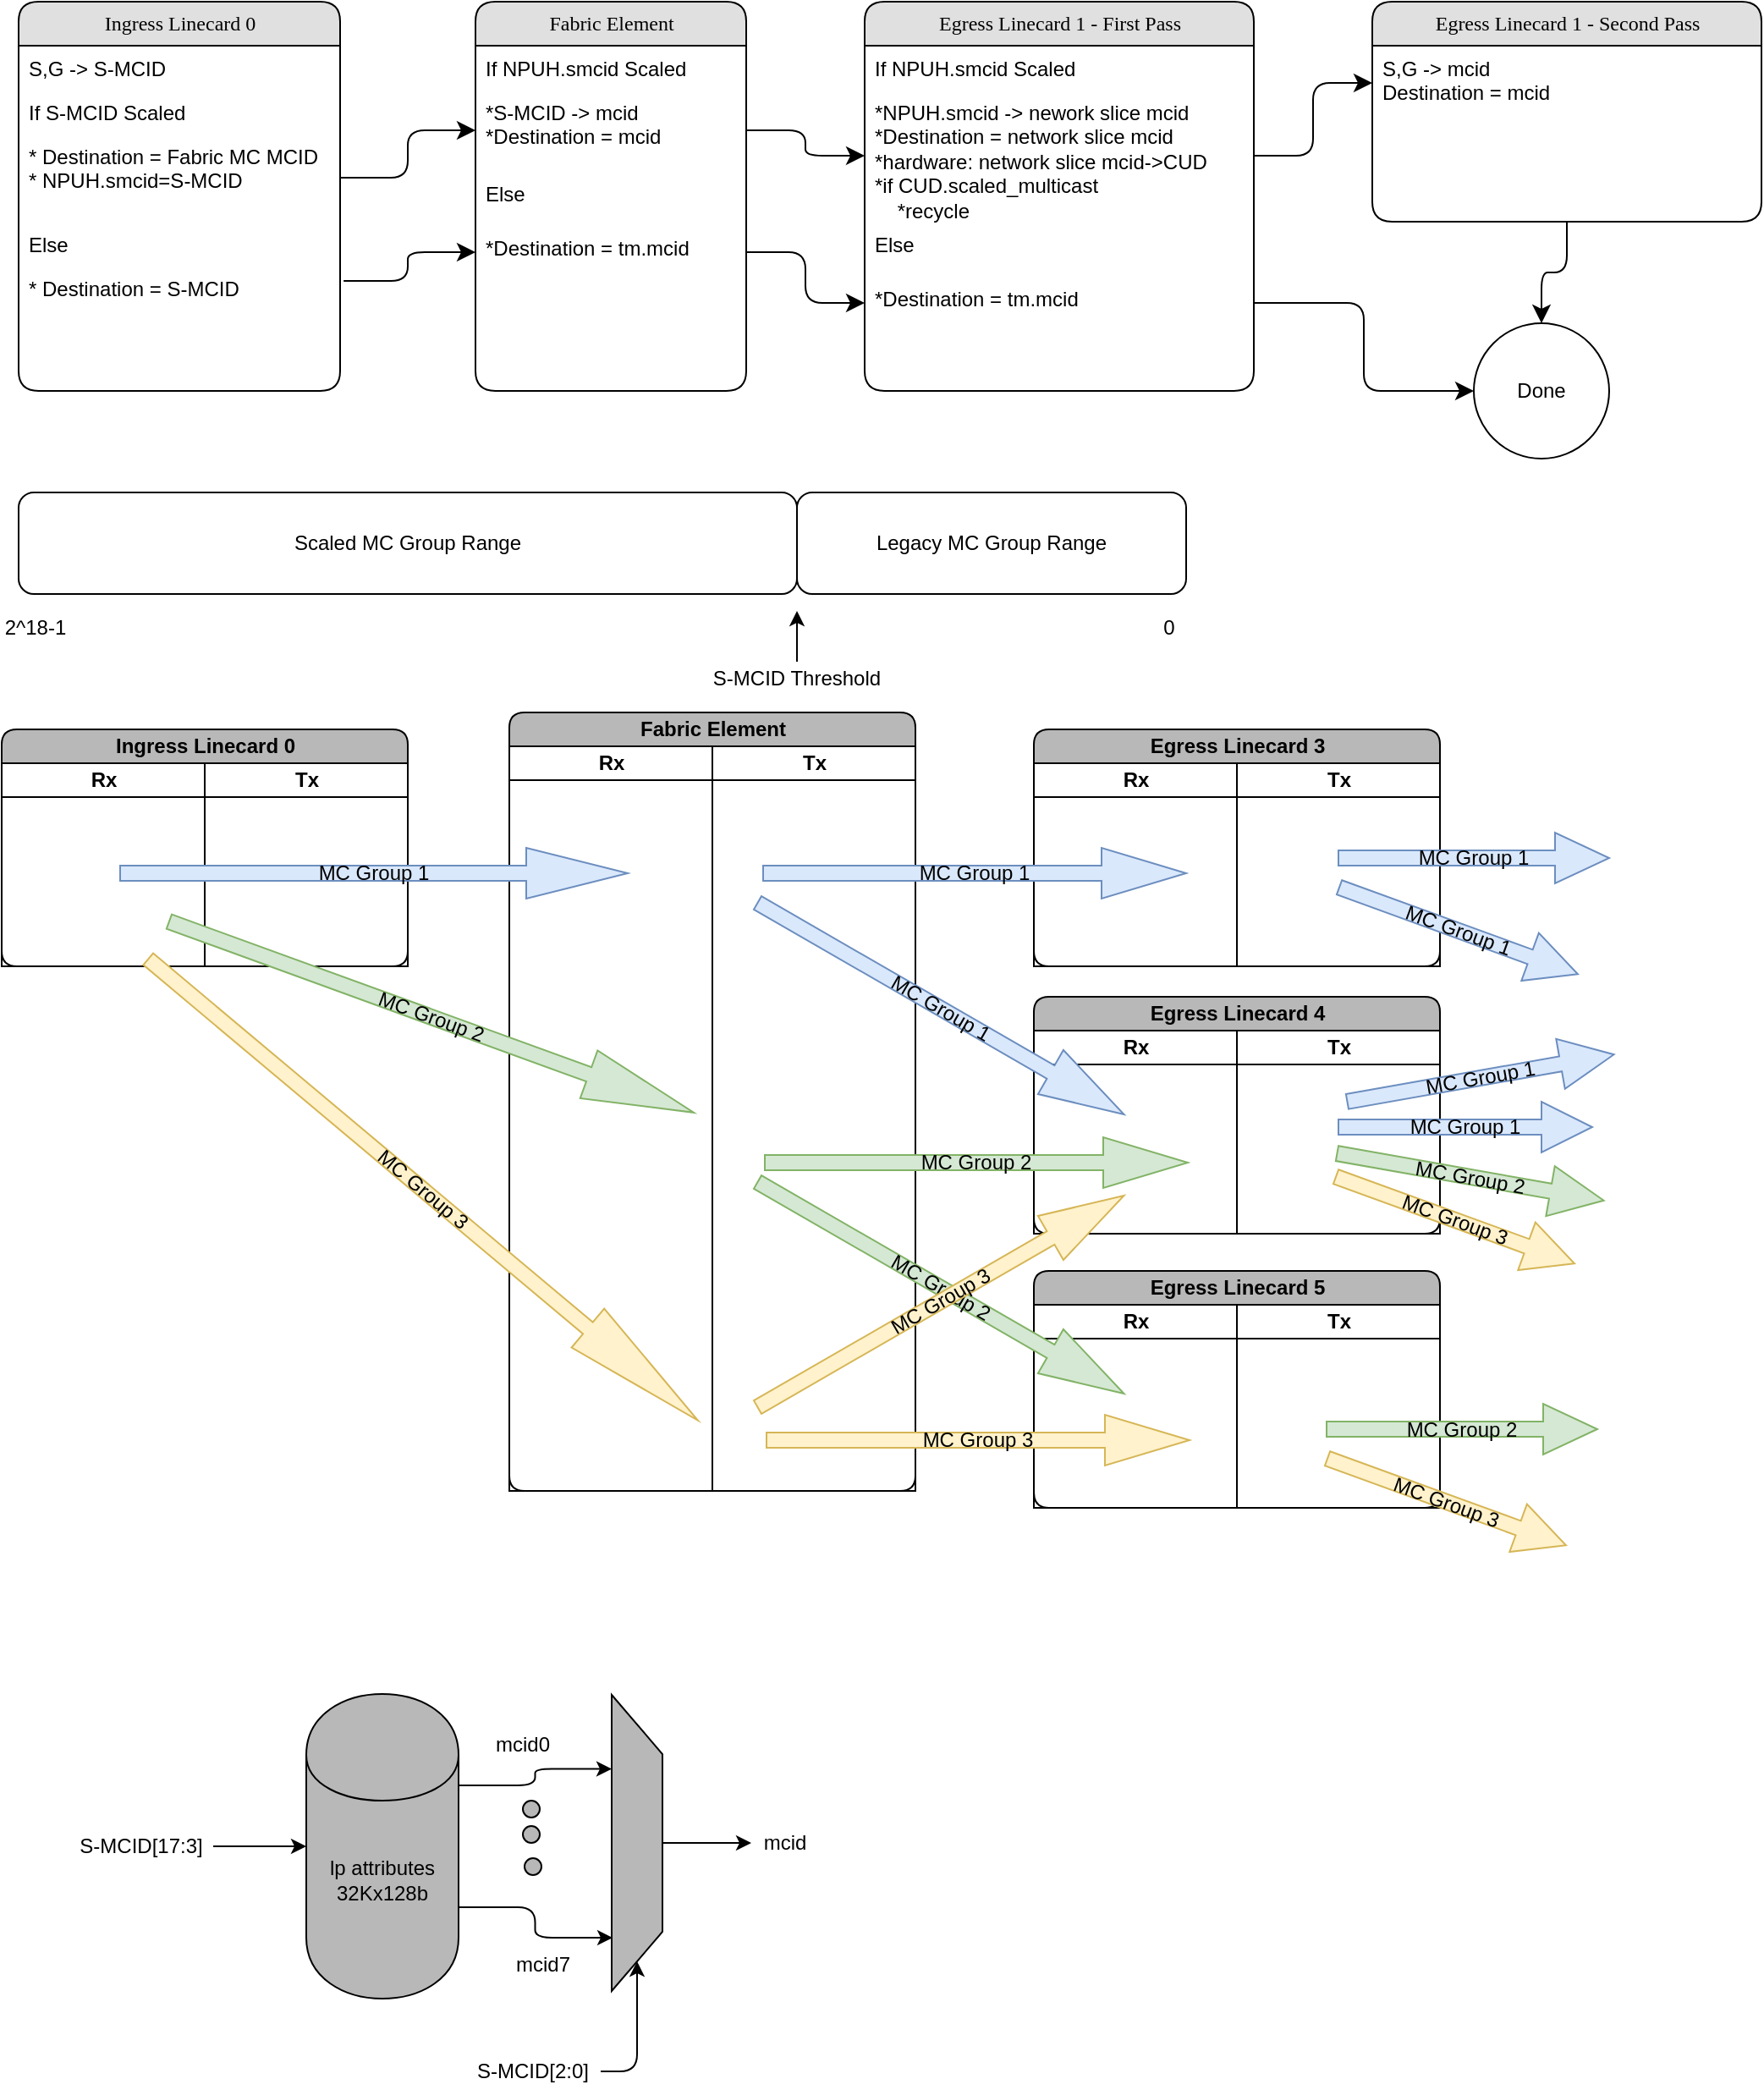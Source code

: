 <mxfile version="12.3.2" type="device" pages="1"><diagram name="Page-1" id="b520641d-4fe3-3701-9064-5fc419738815"><mxGraphModel dx="1092" dy="736" grid="1" gridSize="10" guides="1" tooltips="1" connect="1" arrows="1" fold="1" page="1" pageScale="1" pageWidth="1100" pageHeight="850" background="#ffffff" math="0" shadow="0"><root><mxCell id="0"/><mxCell id="1" parent="0"/><mxCell id="21ea969265ad0168-6" value="Ingress Linecard 0" style="swimlane;html=1;fontStyle=0;childLayout=stackLayout;horizontal=1;startSize=26;fillColor=#e0e0e0;horizontalStack=0;resizeParent=1;resizeLast=0;collapsible=1;marginBottom=0;swimlaneFillColor=#ffffff;align=center;rounded=1;shadow=0;comic=0;labelBackgroundColor=none;strokeWidth=1;fontFamily=Verdana;fontSize=12" parent="1" vertex="1"><mxGeometry x="30" y="80" width="190" height="230" as="geometry"/></mxCell><mxCell id="21ea969265ad0168-7" value="S,G -&amp;gt; S-MCID" style="text;html=1;strokeColor=none;fillColor=none;spacingLeft=4;spacingRight=4;whiteSpace=wrap;overflow=hidden;rotatable=0;points=[[0,0.5],[1,0.5]];portConstraint=eastwest;" parent="21ea969265ad0168-6" vertex="1"><mxGeometry y="26" width="190" height="26" as="geometry"/></mxCell><mxCell id="21ea969265ad0168-8" value="If S-MCID Scaled" style="text;html=1;strokeColor=none;fillColor=none;spacingLeft=4;spacingRight=4;whiteSpace=wrap;overflow=hidden;rotatable=0;points=[[0,0.5],[1,0.5]];portConstraint=eastwest;" parent="21ea969265ad0168-6" vertex="1"><mxGeometry y="52" width="190" height="26" as="geometry"/></mxCell><mxCell id="21ea969265ad0168-9" value="* Destination = Fabric MC MCID&lt;br&gt;* NPUH.smcid=S-MCID" style="text;html=1;strokeColor=none;fillColor=none;spacingLeft=4;spacingRight=4;whiteSpace=wrap;overflow=hidden;rotatable=0;points=[[0,0.5],[1,0.5]];portConstraint=eastwest;" parent="21ea969265ad0168-6" vertex="1"><mxGeometry y="78" width="190" height="52" as="geometry"/></mxCell><mxCell id="IhYk6urrbrrgNpLq6X8C-39" value="Else" style="text;html=1;strokeColor=none;fillColor=none;spacingLeft=4;spacingRight=4;whiteSpace=wrap;overflow=hidden;rotatable=0;points=[[0,0.5],[1,0.5]];portConstraint=eastwest;" parent="21ea969265ad0168-6" vertex="1"><mxGeometry y="130" width="190" height="26" as="geometry"/></mxCell><mxCell id="IhYk6urrbrrgNpLq6X8C-40" value="* Destination = S-MCID" style="text;html=1;strokeColor=none;fillColor=none;spacingLeft=4;spacingRight=4;whiteSpace=wrap;overflow=hidden;rotatable=0;points=[[0,0.5],[1,0.5]];portConstraint=eastwest;" parent="21ea969265ad0168-6" vertex="1"><mxGeometry y="156" width="190" height="52" as="geometry"/></mxCell><mxCell id="IhYk6urrbrrgNpLq6X8C-1" value="Fabric Element" style="swimlane;html=1;fontStyle=0;childLayout=stackLayout;horizontal=1;startSize=26;fillColor=#e0e0e0;horizontalStack=0;resizeParent=1;resizeLast=0;collapsible=1;marginBottom=0;swimlaneFillColor=#ffffff;align=center;rounded=1;shadow=0;comic=0;labelBackgroundColor=none;strokeWidth=1;fontFamily=Verdana;fontSize=12" parent="1" vertex="1"><mxGeometry x="300" y="80" width="160" height="230" as="geometry"/></mxCell><mxCell id="IhYk6urrbrrgNpLq6X8C-2" value="If NPUH.smcid Scaled" style="text;html=1;strokeColor=none;fillColor=none;spacingLeft=4;spacingRight=4;whiteSpace=wrap;overflow=hidden;rotatable=0;points=[[0,0.5],[1,0.5]];portConstraint=eastwest;" parent="IhYk6urrbrrgNpLq6X8C-1" vertex="1"><mxGeometry y="26" width="160" height="26" as="geometry"/></mxCell><mxCell id="IhYk6urrbrrgNpLq6X8C-3" value="*S-MCID -&amp;gt; mcid&lt;br&gt;*Destination = mcid" style="text;html=1;strokeColor=none;fillColor=none;spacingLeft=4;spacingRight=4;whiteSpace=wrap;overflow=hidden;rotatable=0;points=[[0,0.5],[1,0.5]];portConstraint=eastwest;" parent="IhYk6urrbrrgNpLq6X8C-1" vertex="1"><mxGeometry y="52" width="160" height="48" as="geometry"/></mxCell><mxCell id="IhYk6urrbrrgNpLq6X8C-4" value="Else" style="text;html=1;strokeColor=none;fillColor=none;spacingLeft=4;spacingRight=4;whiteSpace=wrap;overflow=hidden;rotatable=0;points=[[0,0.5],[1,0.5]];portConstraint=eastwest;" parent="IhYk6urrbrrgNpLq6X8C-1" vertex="1"><mxGeometry y="100" width="160" height="32" as="geometry"/></mxCell><mxCell id="IhYk6urrbrrgNpLq6X8C-42" value="*Destination = tm.mcid" style="text;html=1;strokeColor=none;fillColor=none;spacingLeft=4;spacingRight=4;whiteSpace=wrap;overflow=hidden;rotatable=0;points=[[0,0.5],[1,0.5]];portConstraint=eastwest;" parent="IhYk6urrbrrgNpLq6X8C-1" vertex="1"><mxGeometry y="132" width="160" height="32" as="geometry"/></mxCell><mxCell id="IhYk6urrbrrgNpLq6X8C-28" style="edgeStyle=orthogonalEdgeStyle;html=1;labelBackgroundColor=none;startFill=0;startSize=8;endFill=1;endSize=8;fontFamily=Verdana;fontSize=12;exitX=1;exitY=0.5;exitDx=0;exitDy=0;entryX=0;entryY=0.5;entryDx=0;entryDy=0;" parent="1" source="IhYk6urrbrrgNpLq6X8C-3" target="IhYk6urrbrrgNpLq6X8C-45" edge="1"><mxGeometry relative="1" as="geometry"><mxPoint x="470" y="194" as="sourcePoint"/><mxPoint x="530" y="145" as="targetPoint"/></mxGeometry></mxCell><mxCell id="IhYk6urrbrrgNpLq6X8C-31" style="edgeStyle=orthogonalEdgeStyle;html=1;labelBackgroundColor=none;startFill=0;startSize=8;endFill=1;endSize=8;fontFamily=Verdana;fontSize=12;exitX=1;exitY=0.5;exitDx=0;exitDy=0;entryX=0;entryY=0.5;entryDx=0;entryDy=0;" parent="1" source="21ea969265ad0168-9" target="IhYk6urrbrrgNpLq6X8C-3" edge="1"><mxGeometry relative="1" as="geometry"><mxPoint x="270" y="189" as="sourcePoint"/><mxPoint x="350" y="325" as="targetPoint"/></mxGeometry></mxCell><mxCell id="IhYk6urrbrrgNpLq6X8C-43" value="Egress Linecard 1 - First Pass" style="swimlane;html=1;fontStyle=0;childLayout=stackLayout;horizontal=1;startSize=26;fillColor=#e0e0e0;horizontalStack=0;resizeParent=1;resizeLast=0;collapsible=1;marginBottom=0;swimlaneFillColor=#ffffff;align=center;rounded=1;shadow=0;comic=0;labelBackgroundColor=none;strokeWidth=1;fontFamily=Verdana;fontSize=12" parent="1" vertex="1"><mxGeometry x="530" y="80" width="230" height="230" as="geometry"/></mxCell><mxCell id="IhYk6urrbrrgNpLq6X8C-44" value="If NPUH.smcid Scaled" style="text;html=1;strokeColor=none;fillColor=none;spacingLeft=4;spacingRight=4;whiteSpace=wrap;overflow=hidden;rotatable=0;points=[[0,0.5],[1,0.5]];portConstraint=eastwest;" parent="IhYk6urrbrrgNpLq6X8C-43" vertex="1"><mxGeometry y="26" width="230" height="26" as="geometry"/></mxCell><mxCell id="IhYk6urrbrrgNpLq6X8C-45" value="*NPUH.smcid -&amp;gt; nework slice mcid&amp;nbsp;&lt;br&gt;*Destination = network slice mcid&lt;br&gt;*hardware: network slice mcid-&amp;gt;CUD&lt;br&gt;*if CUD.scaled_multicast&lt;br&gt;&amp;nbsp; &amp;nbsp; *recycle" style="text;html=1;strokeColor=none;fillColor=none;spacingLeft=4;spacingRight=4;whiteSpace=wrap;overflow=hidden;rotatable=0;points=[[0,0.5],[1,0.5]];portConstraint=eastwest;" parent="IhYk6urrbrrgNpLq6X8C-43" vertex="1"><mxGeometry y="52" width="230" height="78" as="geometry"/></mxCell><mxCell id="IhYk6urrbrrgNpLq6X8C-46" value="Else" style="text;html=1;strokeColor=none;fillColor=none;spacingLeft=4;spacingRight=4;whiteSpace=wrap;overflow=hidden;rotatable=0;points=[[0,0.5],[1,0.5]];portConstraint=eastwest;" parent="IhYk6urrbrrgNpLq6X8C-43" vertex="1"><mxGeometry y="130" width="230" height="32" as="geometry"/></mxCell><mxCell id="IhYk6urrbrrgNpLq6X8C-47" value="*Destination = tm.mcid" style="text;html=1;strokeColor=none;fillColor=none;spacingLeft=4;spacingRight=4;whiteSpace=wrap;overflow=hidden;rotatable=0;points=[[0,0.5],[1,0.5]];portConstraint=eastwest;" parent="IhYk6urrbrrgNpLq6X8C-43" vertex="1"><mxGeometry y="162" width="230" height="32" as="geometry"/></mxCell><mxCell id="IhYk6urrbrrgNpLq6X8C-49" value="Egress Linecard 1 - Second Pass" style="swimlane;html=1;fontStyle=0;childLayout=stackLayout;horizontal=1;startSize=26;fillColor=#e0e0e0;horizontalStack=0;resizeParent=1;resizeLast=0;collapsible=1;marginBottom=0;swimlaneFillColor=#ffffff;align=center;rounded=1;shadow=0;comic=0;labelBackgroundColor=none;strokeWidth=1;fontFamily=Verdana;fontSize=12" parent="1" vertex="1"><mxGeometry x="830" y="80" width="230" height="130" as="geometry"/></mxCell><mxCell id="IhYk6urrbrrgNpLq6X8C-50" value="S,G -&amp;gt; mcid&lt;br&gt;Destination = mcid" style="text;html=1;strokeColor=none;fillColor=none;spacingLeft=4;spacingRight=4;whiteSpace=wrap;overflow=hidden;rotatable=0;points=[[0,0.5],[1,0.5]];portConstraint=eastwest;" parent="IhYk6urrbrrgNpLq6X8C-49" vertex="1"><mxGeometry y="26" width="230" height="44" as="geometry"/></mxCell><mxCell id="IhYk6urrbrrgNpLq6X8C-54" style="edgeStyle=orthogonalEdgeStyle;html=1;labelBackgroundColor=none;startFill=0;startSize=8;endFill=1;endSize=8;fontFamily=Verdana;fontSize=12;exitX=1;exitY=0.5;exitDx=0;exitDy=0;entryX=0;entryY=0.5;entryDx=0;entryDy=0;" parent="1" source="IhYk6urrbrrgNpLq6X8C-45" target="IhYk6urrbrrgNpLq6X8C-50" edge="1"><mxGeometry relative="1" as="geometry"><mxPoint x="770" y="380" as="sourcePoint"/><mxPoint x="830" y="171" as="targetPoint"/></mxGeometry></mxCell><mxCell id="IhYk6urrbrrgNpLq6X8C-56" style="edgeStyle=orthogonalEdgeStyle;html=1;labelBackgroundColor=none;startFill=0;startSize=8;endFill=1;endSize=8;fontFamily=Verdana;fontSize=12;exitX=1.011;exitY=0.173;exitDx=0;exitDy=0;entryX=0;entryY=0.5;entryDx=0;entryDy=0;exitPerimeter=0;" parent="1" source="IhYk6urrbrrgNpLq6X8C-40" target="IhYk6urrbrrgNpLq6X8C-42" edge="1"><mxGeometry relative="1" as="geometry"><mxPoint x="230" y="194" as="sourcePoint"/><mxPoint x="310" y="166" as="targetPoint"/></mxGeometry></mxCell><mxCell id="IhYk6urrbrrgNpLq6X8C-57" style="edgeStyle=orthogonalEdgeStyle;html=1;labelBackgroundColor=none;startFill=0;startSize=8;endFill=1;endSize=8;fontFamily=Verdana;fontSize=12;exitX=1;exitY=0.5;exitDx=0;exitDy=0;entryX=0;entryY=0.5;entryDx=0;entryDy=0;" parent="1" source="IhYk6urrbrrgNpLq6X8C-42" target="IhYk6urrbrrgNpLq6X8C-47" edge="1"><mxGeometry relative="1" as="geometry"><mxPoint x="240" y="204" as="sourcePoint"/><mxPoint x="320" y="176" as="targetPoint"/></mxGeometry></mxCell><mxCell id="IhYk6urrbrrgNpLq6X8C-60" value="Done" style="ellipse;whiteSpace=wrap;html=1;aspect=fixed;" parent="1" vertex="1"><mxGeometry x="890" y="270" width="80" height="80" as="geometry"/></mxCell><mxCell id="IhYk6urrbrrgNpLq6X8C-61" style="edgeStyle=orthogonalEdgeStyle;html=1;labelBackgroundColor=none;startFill=0;startSize=8;endFill=1;endSize=8;fontFamily=Verdana;fontSize=12;exitX=1;exitY=0.5;exitDx=0;exitDy=0;entryX=0;entryY=0.5;entryDx=0;entryDy=0;" parent="1" source="IhYk6urrbrrgNpLq6X8C-47" target="IhYk6urrbrrgNpLq6X8C-60" edge="1"><mxGeometry relative="1" as="geometry"><mxPoint x="470" y="238" as="sourcePoint"/><mxPoint x="540" y="268" as="targetPoint"/></mxGeometry></mxCell><mxCell id="IhYk6urrbrrgNpLq6X8C-62" style="edgeStyle=orthogonalEdgeStyle;html=1;labelBackgroundColor=none;startFill=0;startSize=8;endFill=1;endSize=8;fontFamily=Verdana;fontSize=12;exitX=0.5;exitY=1;exitDx=0;exitDy=0;entryX=0.5;entryY=0;entryDx=0;entryDy=0;" parent="1" source="IhYk6urrbrrgNpLq6X8C-49" target="IhYk6urrbrrgNpLq6X8C-60" edge="1"><mxGeometry relative="1" as="geometry"><mxPoint x="480" y="248" as="sourcePoint"/><mxPoint x="550" y="278" as="targetPoint"/></mxGeometry></mxCell><mxCell id="NEejpyhYUYi5tDkrHgEj-6" value="Scaled MC Group Range" style="rounded=1;whiteSpace=wrap;html=1;" vertex="1" parent="1"><mxGeometry x="30" y="370" width="460" height="60" as="geometry"/></mxCell><mxCell id="NEejpyhYUYi5tDkrHgEj-8" value="Legacy MC Group Range" style="rounded=1;whiteSpace=wrap;html=1;" vertex="1" parent="1"><mxGeometry x="490" y="370" width="230" height="60" as="geometry"/></mxCell><mxCell id="NEejpyhYUYi5tDkrHgEj-10" style="edgeStyle=orthogonalEdgeStyle;rounded=1;orthogonalLoop=1;jettySize=auto;html=1;" edge="1" parent="1" source="NEejpyhYUYi5tDkrHgEj-9"><mxGeometry relative="1" as="geometry"><mxPoint x="490" y="440" as="targetPoint"/></mxGeometry></mxCell><mxCell id="NEejpyhYUYi5tDkrHgEj-9" value="S-MCID Threshold" style="text;html=1;strokeColor=none;fillColor=none;align=center;verticalAlign=middle;whiteSpace=wrap;rounded=0;" vertex="1" parent="1"><mxGeometry x="420" y="470" width="140" height="20" as="geometry"/></mxCell><mxCell id="NEejpyhYUYi5tDkrHgEj-11" value="0" style="text;html=1;strokeColor=none;fillColor=none;align=center;verticalAlign=middle;whiteSpace=wrap;rounded=0;" vertex="1" parent="1"><mxGeometry x="690" y="440" width="40" height="20" as="geometry"/></mxCell><mxCell id="NEejpyhYUYi5tDkrHgEj-12" value="2^18-1" style="text;html=1;strokeColor=none;fillColor=none;align=center;verticalAlign=middle;whiteSpace=wrap;rounded=0;" vertex="1" parent="1"><mxGeometry x="20" y="440" width="40" height="20" as="geometry"/></mxCell><mxCell id="NEejpyhYUYi5tDkrHgEj-19" value="Ingress Linecard 0" style="swimlane;html=1;childLayout=stackLayout;resizeParent=1;resizeParentMax=0;startSize=20;rounded=1;fillColor=#B8B8B8;" vertex="1" parent="1"><mxGeometry x="20" y="510" width="240" height="140" as="geometry"/></mxCell><mxCell id="NEejpyhYUYi5tDkrHgEj-20" value="Rx" style="swimlane;html=1;startSize=20;rounded=0;" vertex="1" parent="NEejpyhYUYi5tDkrHgEj-19"><mxGeometry y="20" width="120" height="120" as="geometry"/></mxCell><mxCell id="NEejpyhYUYi5tDkrHgEj-21" value="Tx" style="swimlane;html=1;startSize=20;" vertex="1" parent="NEejpyhYUYi5tDkrHgEj-19"><mxGeometry x="120" y="20" width="120" height="120" as="geometry"/></mxCell><mxCell id="NEejpyhYUYi5tDkrHgEj-23" value="Fabric Element" style="swimlane;html=1;childLayout=stackLayout;resizeParent=1;resizeParentMax=0;startSize=20;rounded=1;fillColor=#B8B8B8;" vertex="1" parent="1"><mxGeometry x="320" y="500" width="240" height="460" as="geometry"/></mxCell><mxCell id="NEejpyhYUYi5tDkrHgEj-24" value="Rx" style="swimlane;html=1;startSize=20;rounded=0;" vertex="1" parent="NEejpyhYUYi5tDkrHgEj-23"><mxGeometry y="20" width="120" height="440" as="geometry"/></mxCell><mxCell id="NEejpyhYUYi5tDkrHgEj-25" value="Tx" style="swimlane;html=1;startSize=20;" vertex="1" parent="NEejpyhYUYi5tDkrHgEj-23"><mxGeometry x="120" y="20" width="120" height="440" as="geometry"/></mxCell><mxCell id="NEejpyhYUYi5tDkrHgEj-40" value="Egress Linecard 3" style="swimlane;html=1;childLayout=stackLayout;resizeParent=1;resizeParentMax=0;startSize=20;rounded=1;fillColor=#B8B8B8;" vertex="1" parent="1"><mxGeometry x="630" y="510" width="240" height="140" as="geometry"/></mxCell><mxCell id="NEejpyhYUYi5tDkrHgEj-41" value="Rx" style="swimlane;html=1;startSize=20;rounded=0;" vertex="1" parent="NEejpyhYUYi5tDkrHgEj-40"><mxGeometry y="20" width="120" height="120" as="geometry"/></mxCell><mxCell id="NEejpyhYUYi5tDkrHgEj-42" value="Tx" style="swimlane;html=1;startSize=20;" vertex="1" parent="NEejpyhYUYi5tDkrHgEj-40"><mxGeometry x="120" y="20" width="120" height="120" as="geometry"/></mxCell><mxCell id="NEejpyhYUYi5tDkrHgEj-43" value="Egress Linecard 4" style="swimlane;html=1;childLayout=stackLayout;resizeParent=1;resizeParentMax=0;startSize=20;rounded=1;fillColor=#B8B8B8;" vertex="1" parent="1"><mxGeometry x="630" y="668" width="240" height="140" as="geometry"/></mxCell><mxCell id="NEejpyhYUYi5tDkrHgEj-44" value="Rx" style="swimlane;html=1;startSize=20;rounded=0;" vertex="1" parent="NEejpyhYUYi5tDkrHgEj-43"><mxGeometry y="20" width="120" height="120" as="geometry"/></mxCell><mxCell id="NEejpyhYUYi5tDkrHgEj-45" value="Tx" style="swimlane;html=1;startSize=20;" vertex="1" parent="NEejpyhYUYi5tDkrHgEj-43"><mxGeometry x="120" y="20" width="120" height="120" as="geometry"/></mxCell><mxCell id="NEejpyhYUYi5tDkrHgEj-46" value="Egress Linecard 5" style="swimlane;html=1;childLayout=stackLayout;resizeParent=1;resizeParentMax=0;startSize=20;rounded=1;fillColor=#B8B8B8;" vertex="1" parent="1"><mxGeometry x="630" y="830" width="240" height="140" as="geometry"/></mxCell><mxCell id="NEejpyhYUYi5tDkrHgEj-47" value="Rx" style="swimlane;html=1;startSize=20;rounded=0;" vertex="1" parent="NEejpyhYUYi5tDkrHgEj-46"><mxGeometry y="20" width="120" height="120" as="geometry"/></mxCell><mxCell id="NEejpyhYUYi5tDkrHgEj-48" value="Tx" style="swimlane;html=1;startSize=20;" vertex="1" parent="NEejpyhYUYi5tDkrHgEj-46"><mxGeometry x="120" y="20" width="120" height="120" as="geometry"/></mxCell><mxCell id="NEejpyhYUYi5tDkrHgEj-52" value="MC Group 1" style="shape=singleArrow;whiteSpace=wrap;html=1;rounded=0;fillColor=#dae8fc;strokeColor=#6c8ebf;" vertex="1" parent="1"><mxGeometry x="90" y="580" width="300" height="30" as="geometry"/></mxCell><mxCell id="NEejpyhYUYi5tDkrHgEj-53" value="MC Group 1" style="shape=singleArrow;whiteSpace=wrap;html=1;rounded=0;fillColor=#dae8fc;strokeColor=#6c8ebf;" vertex="1" parent="1"><mxGeometry x="470" y="580" width="250" height="30" as="geometry"/></mxCell><mxCell id="NEejpyhYUYi5tDkrHgEj-54" value="MC Group 1" style="shape=singleArrow;whiteSpace=wrap;html=1;rounded=0;fillColor=#dae8fc;rotation=30;strokeColor=#6c8ebf;" vertex="1" parent="1"><mxGeometry x="450" y="660" width="250" height="30" as="geometry"/></mxCell><mxCell id="NEejpyhYUYi5tDkrHgEj-55" value="MC Group 2" style="shape=singleArrow;whiteSpace=wrap;html=1;rounded=0;fillColor=#d5e8d4;strokeColor=#82b366;rotation=20;" vertex="1" parent="1"><mxGeometry x="109" y="665" width="330" height="30" as="geometry"/></mxCell><mxCell id="NEejpyhYUYi5tDkrHgEj-56" value="MC Group 2" style="shape=singleArrow;whiteSpace=wrap;html=1;rounded=0;fillColor=#d5e8d4;strokeColor=#82b366;" vertex="1" parent="1"><mxGeometry x="471" y="751" width="250" height="30" as="geometry"/></mxCell><mxCell id="NEejpyhYUYi5tDkrHgEj-57" value="MC Group 2" style="shape=singleArrow;whiteSpace=wrap;html=1;rounded=0;fillColor=#d5e8d4;rotation=30;strokeColor=#82b366;" vertex="1" parent="1"><mxGeometry x="450" y="825" width="250" height="30" as="geometry"/></mxCell><mxCell id="NEejpyhYUYi5tDkrHgEj-58" value="MC Group 3" style="shape=singleArrow;whiteSpace=wrap;html=1;rounded=0;fillColor=#fff2cc;strokeColor=#d6b656;flipV=0;rotation=40;" vertex="1" parent="1"><mxGeometry x="57" y="767" width="424" height="30" as="geometry"/></mxCell><mxCell id="NEejpyhYUYi5tDkrHgEj-59" value="MC Group 3" style="shape=singleArrow;whiteSpace=wrap;html=1;rounded=0;fillColor=#fff2cc;strokeColor=#d6b656;flipV=0;" vertex="1" parent="1"><mxGeometry x="472" y="915" width="250" height="30" as="geometry"/></mxCell><mxCell id="NEejpyhYUYi5tDkrHgEj-60" value="MC Group 3" style="shape=singleArrow;whiteSpace=wrap;html=1;rounded=0;fillColor=#fff2cc;rotation=-30;strokeColor=#d6b656;flipV=0;" vertex="1" parent="1"><mxGeometry x="450" y="833" width="250" height="30" as="geometry"/></mxCell><mxCell id="NEejpyhYUYi5tDkrHgEj-61" value="MC Group 1" style="shape=singleArrow;whiteSpace=wrap;html=1;rounded=0;fillColor=#dae8fc;strokeColor=#6c8ebf;" vertex="1" parent="1"><mxGeometry x="810" y="571" width="160" height="30" as="geometry"/></mxCell><mxCell id="NEejpyhYUYi5tDkrHgEj-62" value="MC Group 1" style="shape=singleArrow;whiteSpace=wrap;html=1;rounded=0;fillColor=#dae8fc;rotation=20;strokeColor=#6c8ebf;" vertex="1" parent="1"><mxGeometry x="806" y="614" width="150" height="30" as="geometry"/></mxCell><mxCell id="NEejpyhYUYi5tDkrHgEj-63" value="MC Group 2" style="shape=singleArrow;whiteSpace=wrap;html=1;rounded=0;fillColor=#d5e8d4;strokeColor=#82b366;" vertex="1" parent="1"><mxGeometry x="803" y="908.5" width="160" height="30" as="geometry"/></mxCell><mxCell id="NEejpyhYUYi5tDkrHgEj-64" value="MC Group 3" style="shape=singleArrow;whiteSpace=wrap;html=1;rounded=0;fillColor=#fff2cc;rotation=20;strokeColor=#d6b656;" vertex="1" parent="1"><mxGeometry x="799" y="951.5" width="150" height="30" as="geometry"/></mxCell><mxCell id="NEejpyhYUYi5tDkrHgEj-65" value="MC Group 1" style="shape=singleArrow;whiteSpace=wrap;html=1;rounded=0;fillColor=#dae8fc;strokeColor=#6c8ebf;rotation=-10;" vertex="1" parent="1"><mxGeometry x="814" y="701" width="160" height="30" as="geometry"/></mxCell><mxCell id="NEejpyhYUYi5tDkrHgEj-66" value="MC Group 1" style="shape=singleArrow;whiteSpace=wrap;html=1;rounded=0;fillColor=#dae8fc;rotation=0;strokeColor=#6c8ebf;" vertex="1" parent="1"><mxGeometry x="810" y="730" width="150" height="30" as="geometry"/></mxCell><mxCell id="NEejpyhYUYi5tDkrHgEj-67" value="MC Group 2" style="shape=singleArrow;whiteSpace=wrap;html=1;rounded=0;fillColor=#d5e8d4;strokeColor=#82b366;rotation=10;" vertex="1" parent="1"><mxGeometry x="808" y="759.5" width="160" height="30" as="geometry"/></mxCell><mxCell id="NEejpyhYUYi5tDkrHgEj-68" value="MC Group 3" style="shape=singleArrow;whiteSpace=wrap;html=1;rounded=0;fillColor=#fff2cc;rotation=20;strokeColor=#d6b656;" vertex="1" parent="1"><mxGeometry x="804" y="785" width="150" height="30" as="geometry"/></mxCell><mxCell id="NEejpyhYUYi5tDkrHgEj-77" style="edgeStyle=orthogonalEdgeStyle;rounded=1;orthogonalLoop=1;jettySize=auto;html=1;exitX=1;exitY=0.3;exitDx=0;exitDy=0;entryX=0.25;entryY=1;entryDx=0;entryDy=0;" edge="1" parent="1" source="NEejpyhYUYi5tDkrHgEj-70" target="NEejpyhYUYi5tDkrHgEj-75"><mxGeometry relative="1" as="geometry"/></mxCell><mxCell id="NEejpyhYUYi5tDkrHgEj-80" style="edgeStyle=orthogonalEdgeStyle;rounded=1;orthogonalLoop=1;jettySize=auto;html=1;exitX=1;exitY=0.7;exitDx=0;exitDy=0;entryX=0.82;entryY=0.983;entryDx=0;entryDy=0;entryPerimeter=0;" edge="1" parent="1" source="NEejpyhYUYi5tDkrHgEj-70" target="NEejpyhYUYi5tDkrHgEj-75"><mxGeometry relative="1" as="geometry"/></mxCell><mxCell id="NEejpyhYUYi5tDkrHgEj-70" value="lp attributes&lt;br&gt;32Kx128b" style="shape=cylinder;whiteSpace=wrap;html=1;boundedLbl=1;backgroundOutline=1;rounded=0;fillColor=#B8B8B8;" vertex="1" parent="1"><mxGeometry x="200" y="1080" width="90" height="180" as="geometry"/></mxCell><mxCell id="NEejpyhYUYi5tDkrHgEj-74" style="edgeStyle=orthogonalEdgeStyle;rounded=1;orthogonalLoop=1;jettySize=auto;html=1;" edge="1" parent="1" source="NEejpyhYUYi5tDkrHgEj-72" target="NEejpyhYUYi5tDkrHgEj-70"><mxGeometry relative="1" as="geometry"/></mxCell><mxCell id="NEejpyhYUYi5tDkrHgEj-72" value="S-MCID[17:3]" style="text;html=1;strokeColor=none;fillColor=none;align=center;verticalAlign=middle;whiteSpace=wrap;rounded=0;" vertex="1" parent="1"><mxGeometry x="60" y="1160" width="85" height="20" as="geometry"/></mxCell><mxCell id="NEejpyhYUYi5tDkrHgEj-92" style="edgeStyle=orthogonalEdgeStyle;rounded=1;orthogonalLoop=1;jettySize=auto;html=1;entryX=0;entryY=0.5;entryDx=0;entryDy=0;" edge="1" parent="1" source="NEejpyhYUYi5tDkrHgEj-75" target="NEejpyhYUYi5tDkrHgEj-91"><mxGeometry relative="1" as="geometry"/></mxCell><mxCell id="NEejpyhYUYi5tDkrHgEj-75" value="" style="shape=trapezoid;perimeter=trapezoidPerimeter;whiteSpace=wrap;html=1;rounded=0;fillColor=#B8B8B8;rotation=90;" vertex="1" parent="1"><mxGeometry x="308" y="1153" width="175" height="30" as="geometry"/></mxCell><mxCell id="NEejpyhYUYi5tDkrHgEj-78" value="mcid0" style="text;html=1;strokeColor=none;fillColor=none;align=center;verticalAlign=middle;whiteSpace=wrap;rounded=0;" vertex="1" parent="1"><mxGeometry x="308" y="1100" width="40" height="20" as="geometry"/></mxCell><mxCell id="NEejpyhYUYi5tDkrHgEj-81" value="mcid7" style="text;html=1;strokeColor=none;fillColor=none;align=center;verticalAlign=middle;whiteSpace=wrap;rounded=0;" vertex="1" parent="1"><mxGeometry x="320" y="1230" width="40" height="20" as="geometry"/></mxCell><mxCell id="NEejpyhYUYi5tDkrHgEj-85" value="" style="ellipse;whiteSpace=wrap;html=1;rounded=0;fillColor=#B8B8B8;" vertex="1" parent="1"><mxGeometry x="328" y="1143" width="10" height="10" as="geometry"/></mxCell><mxCell id="NEejpyhYUYi5tDkrHgEj-86" value="" style="ellipse;whiteSpace=wrap;html=1;rounded=0;fillColor=#B8B8B8;" vertex="1" parent="1"><mxGeometry x="328" y="1158" width="10" height="10" as="geometry"/></mxCell><mxCell id="NEejpyhYUYi5tDkrHgEj-87" value="" style="ellipse;whiteSpace=wrap;html=1;rounded=0;fillColor=#B8B8B8;" vertex="1" parent="1"><mxGeometry x="329" y="1177" width="10" height="10" as="geometry"/></mxCell><mxCell id="NEejpyhYUYi5tDkrHgEj-89" style="edgeStyle=orthogonalEdgeStyle;rounded=1;orthogonalLoop=1;jettySize=auto;html=1;entryX=1;entryY=0.5;entryDx=0;entryDy=0;" edge="1" parent="1" source="NEejpyhYUYi5tDkrHgEj-88" target="NEejpyhYUYi5tDkrHgEj-75"><mxGeometry relative="1" as="geometry"/></mxCell><mxCell id="NEejpyhYUYi5tDkrHgEj-88" value="S-MCID[2:0]" style="text;html=1;strokeColor=none;fillColor=none;align=center;verticalAlign=middle;whiteSpace=wrap;rounded=0;" vertex="1" parent="1"><mxGeometry x="294" y="1293" width="80" height="20" as="geometry"/></mxCell><mxCell id="NEejpyhYUYi5tDkrHgEj-91" value="mcid" style="text;html=1;strokeColor=none;fillColor=none;align=center;verticalAlign=middle;whiteSpace=wrap;rounded=0;" vertex="1" parent="1"><mxGeometry x="463" y="1158" width="40" height="20" as="geometry"/></mxCell></root></mxGraphModel></diagram></mxfile>